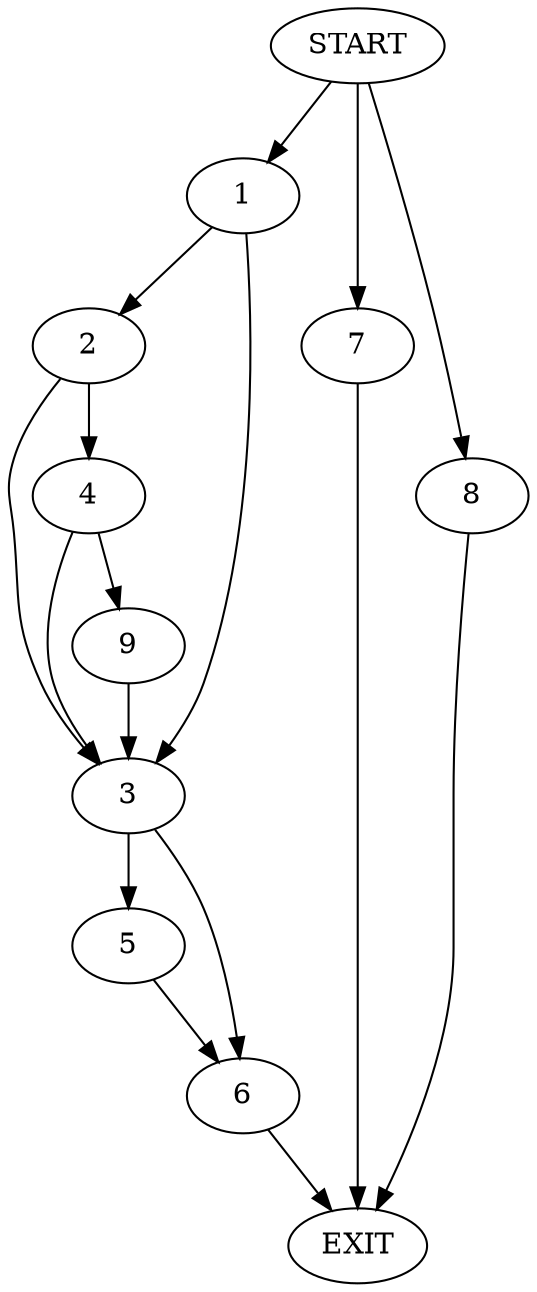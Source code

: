 digraph {
0 [label="START"]
10 [label="EXIT"]
0 -> 1
1 -> 2
1 -> 3
2 -> 3
2 -> 4
3 -> 5
3 -> 6
0 -> 7
7 -> 10
0 -> 8
8 -> 10
4 -> 3
4 -> 9
9 -> 3
5 -> 6
6 -> 10
}
